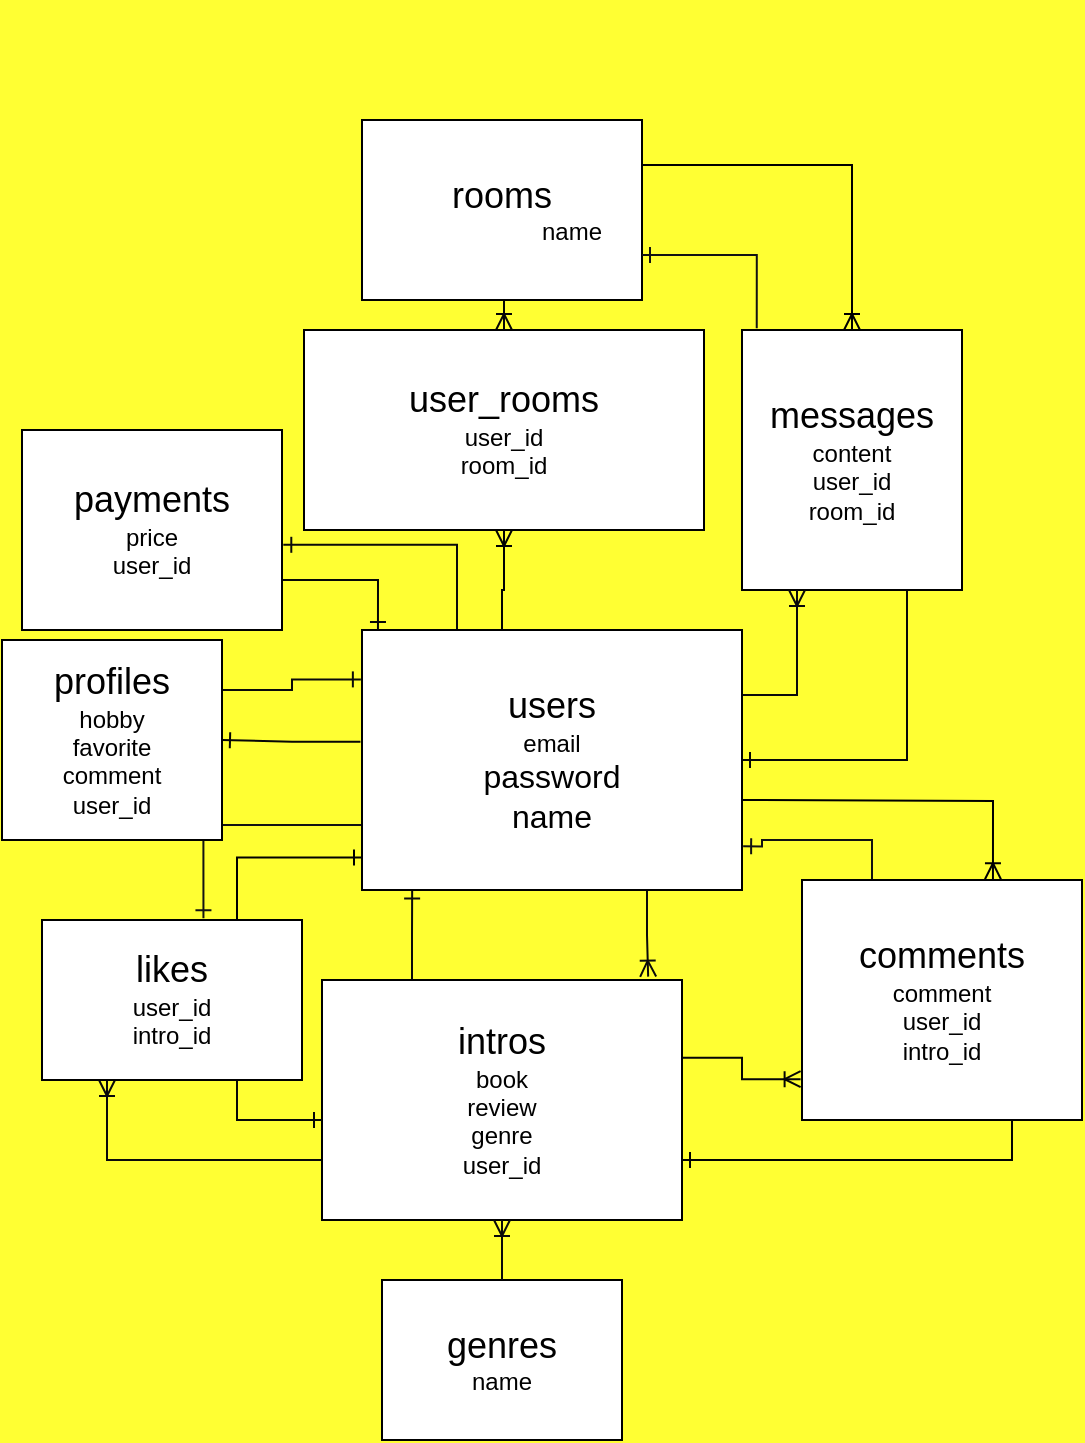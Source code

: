 <mxfile>
    <diagram id="XNWqMAlbxarkoYIoXpmx" name="ページ1">
        <mxGraphModel dx="386" dy="239" grid="1" gridSize="10" guides="1" tooltips="1" connect="1" arrows="1" fold="1" page="1" pageScale="1" pageWidth="827" pageHeight="1169" background="#FFFF33" math="0" shadow="0">
            <root>
                <mxCell id="0"/>
                <mxCell id="1" parent="0"/>
                <mxCell id="22" style="edgeStyle=orthogonalEdgeStyle;rounded=0;orthogonalLoop=1;jettySize=auto;html=1;exitX=0.5;exitY=0;exitDx=0;exitDy=0;endArrow=ERoneToMany;endFill=0;strokeColor=#020303;" parent="1" target="20" edge="1">
                    <mxGeometry relative="1" as="geometry">
                        <mxPoint x="360" y="480" as="sourcePoint"/>
                        <Array as="points">
                            <mxPoint x="360" y="435"/>
                            <mxPoint x="361" y="435"/>
                        </Array>
                    </mxGeometry>
                </mxCell>
                <mxCell id="24" style="edgeStyle=orthogonalEdgeStyle;rounded=0;orthogonalLoop=1;jettySize=auto;html=1;exitX=1;exitY=0.5;exitDx=0;exitDy=0;entryX=0.682;entryY=-0.003;entryDx=0;entryDy=0;entryPerimeter=0;endArrow=ERoneToMany;endFill=0;strokeColor=#000000;" parent="1" target="14" edge="1">
                    <mxGeometry relative="1" as="geometry">
                        <mxPoint x="480" y="540" as="sourcePoint"/>
                    </mxGeometry>
                </mxCell>
                <mxCell id="26" style="edgeStyle=orthogonalEdgeStyle;rounded=0;orthogonalLoop=1;jettySize=auto;html=1;exitX=0.5;exitY=0;exitDx=0;exitDy=0;endArrow=ERoneToMany;endFill=0;" parent="1" edge="1">
                    <mxGeometry relative="1" as="geometry">
                        <mxPoint x="360" y="460" as="targetPoint"/>
                        <mxPoint x="360" y="480" as="sourcePoint"/>
                    </mxGeometry>
                </mxCell>
                <mxCell id="36" style="edgeStyle=orthogonalEdgeStyle;rounded=0;orthogonalLoop=1;jettySize=auto;html=1;exitX=0;exitY=0.75;exitDx=0;exitDy=0;entryX=0.25;entryY=1;entryDx=0;entryDy=0;endArrow=ERoneToMany;endFill=0;strokeColor=#0A0A0A;" parent="1" source="4" target="34" edge="1">
                    <mxGeometry relative="1" as="geometry"/>
                </mxCell>
                <mxCell id="53" style="edgeStyle=orthogonalEdgeStyle;rounded=0;orthogonalLoop=1;jettySize=auto;html=1;exitX=0.25;exitY=0;exitDx=0;exitDy=0;entryX=0.132;entryY=1.002;entryDx=0;entryDy=0;entryPerimeter=0;endArrow=ERone;endFill=0;strokeColor=#0A0A0A;" edge="1" parent="1" source="4" target="27">
                    <mxGeometry relative="1" as="geometry"/>
                </mxCell>
                <mxCell id="4" value="&lt;font style=&quot;font-size: 18px&quot;&gt;intros&lt;/font&gt;&lt;br&gt;book&lt;br&gt;review&lt;br&gt;genre&lt;br&gt;user_id" style="whiteSpace=wrap;html=1;align=center;" parent="1" vertex="1">
                    <mxGeometry x="270" y="630" width="180" height="120" as="geometry"/>
                </mxCell>
                <mxCell id="15" style="edgeStyle=orthogonalEdgeStyle;rounded=0;orthogonalLoop=1;jettySize=auto;html=1;entryX=-0.005;entryY=0.83;entryDx=0;entryDy=0;endArrow=ERoneToMany;endFill=0;strokeColor=#050505;exitX=1.002;exitY=0.324;exitDx=0;exitDy=0;exitPerimeter=0;entryPerimeter=0;" parent="1" source="4" target="14" edge="1">
                    <mxGeometry relative="1" as="geometry">
                        <mxPoint x="490" y="760" as="sourcePoint"/>
                    </mxGeometry>
                </mxCell>
                <mxCell id="6" value="&lt;font style=&quot;font-size: 18px&quot;&gt;genres&lt;/font&gt;&lt;br&gt;name" style="whiteSpace=wrap;html=1;" parent="1" vertex="1">
                    <mxGeometry x="300" y="780" width="120" height="80" as="geometry"/>
                </mxCell>
                <mxCell id="7" style="edgeStyle=orthogonalEdgeStyle;rounded=0;orthogonalLoop=1;jettySize=auto;html=1;exitX=0.5;exitY=0;exitDx=0;exitDy=0;entryX=0.5;entryY=1;entryDx=0;entryDy=0;endArrow=ERoneToMany;endFill=0;strokeColor=#0A0A0A;" parent="1" source="6" target="4" edge="1">
                    <mxGeometry relative="1" as="geometry"/>
                </mxCell>
                <mxCell id="16" style="edgeStyle=orthogonalEdgeStyle;rounded=0;orthogonalLoop=1;jettySize=auto;html=1;exitX=0.75;exitY=1;exitDx=0;exitDy=0;endArrow=ERone;endFill=0;entryX=1;entryY=0.75;entryDx=0;entryDy=0;strokeColor=#020303;" parent="1" source="14" target="4" edge="1">
                    <mxGeometry relative="1" as="geometry">
                        <mxPoint x="720" y="810" as="targetPoint"/>
                    </mxGeometry>
                </mxCell>
                <mxCell id="31" style="edgeStyle=orthogonalEdgeStyle;rounded=0;orthogonalLoop=1;jettySize=auto;html=1;exitX=0.25;exitY=0;exitDx=0;exitDy=0;entryX=1.003;entryY=0.832;entryDx=0;entryDy=0;entryPerimeter=0;endArrow=ERone;endFill=0;strokeColor=#121212;" parent="1" source="14" target="27" edge="1">
                    <mxGeometry relative="1" as="geometry"/>
                </mxCell>
                <mxCell id="14" value="&lt;font&gt;&lt;span style=&quot;font-size: 18px&quot;&gt;comments&lt;/span&gt;&lt;br&gt;&lt;font style=&quot;font-size: 12px&quot;&gt;comment&lt;br&gt;user_id&lt;br&gt;intro_id&lt;/font&gt;&lt;br&gt;&lt;/font&gt;" style="whiteSpace=wrap;html=1;" parent="1" vertex="1">
                    <mxGeometry x="510" y="580" width="140" height="120" as="geometry"/>
                </mxCell>
                <mxCell id="21" style="edgeStyle=orthogonalEdgeStyle;rounded=0;orthogonalLoop=1;jettySize=auto;html=1;exitX=0.5;exitY=1;exitDx=0;exitDy=0;entryX=0.5;entryY=0;entryDx=0;entryDy=0;endArrow=ERoneToMany;endFill=0;strokeColor=#050505;" parent="1" source="19" target="20" edge="1">
                    <mxGeometry relative="1" as="geometry"/>
                </mxCell>
                <mxCell id="32" style="edgeStyle=orthogonalEdgeStyle;rounded=0;orthogonalLoop=1;jettySize=auto;html=1;exitX=1;exitY=0.25;exitDx=0;exitDy=0;entryX=0.5;entryY=0;entryDx=0;entryDy=0;endArrow=ERoneToMany;endFill=0;strokeColor=#000000;" parent="1" source="19" target="25" edge="1">
                    <mxGeometry relative="1" as="geometry"/>
                </mxCell>
                <mxCell id="19" value="&lt;font style=&quot;font-size: 18px&quot;&gt;&lt;br&gt;&lt;br&gt;&lt;br&gt;&lt;br&gt;rooms&lt;br&gt;&lt;/font&gt;&amp;nbsp; &amp;nbsp; &amp;nbsp; &amp;nbsp; &amp;nbsp; &amp;nbsp; &amp;nbsp; &amp;nbsp; &amp;nbsp; &amp;nbsp; &amp;nbsp; &amp;nbsp; &amp;nbsp; name&amp;nbsp; &amp;nbsp; &amp;nbsp; &amp;nbsp; &amp;nbsp; &amp;nbsp; &amp;nbsp; &amp;nbsp; &amp;nbsp; &amp;nbsp; &amp;nbsp; &amp;nbsp; &amp;nbsp; &amp;nbsp; &amp;nbsp; &amp;nbsp; &amp;nbsp; &amp;nbsp;&lt;br&gt;&lt;br&gt;&amp;nbsp; &amp;nbsp;&lt;br&gt;&lt;br&gt;&amp;nbsp;&lt;br&gt;&amp;nbsp;" style="whiteSpace=wrap;html=1;" parent="1" vertex="1">
                    <mxGeometry x="290" y="200" width="140" height="90" as="geometry"/>
                </mxCell>
                <mxCell id="20" value="&lt;font style=&quot;font-size: 18px&quot;&gt;user_rooms&lt;/font&gt;&lt;br&gt;user_id&lt;br&gt;room_id" style="whiteSpace=wrap;html=1;" parent="1" vertex="1">
                    <mxGeometry x="261" y="305" width="200" height="100" as="geometry"/>
                </mxCell>
                <mxCell id="33" style="edgeStyle=orthogonalEdgeStyle;rounded=0;orthogonalLoop=1;jettySize=auto;html=1;exitX=0.067;exitY=-0.007;exitDx=0;exitDy=0;entryX=1;entryY=0.75;entryDx=0;entryDy=0;endArrow=ERone;endFill=0;strokeColor=#121212;exitPerimeter=0;" parent="1" source="25" target="19" edge="1">
                    <mxGeometry relative="1" as="geometry"/>
                </mxCell>
                <mxCell id="42" style="edgeStyle=orthogonalEdgeStyle;rounded=0;orthogonalLoop=1;jettySize=auto;html=1;exitX=0.75;exitY=1;exitDx=0;exitDy=0;entryX=1;entryY=0.5;entryDx=0;entryDy=0;endArrow=ERone;endFill=0;strokeColor=#070807;" parent="1" source="25" target="27" edge="1">
                    <mxGeometry relative="1" as="geometry"/>
                </mxCell>
                <mxCell id="25" value="&lt;font style=&quot;font-size: 18px&quot;&gt;messages&lt;/font&gt;&lt;br&gt;content&lt;br&gt;user_id&lt;br&gt;room_id" style="whiteSpace=wrap;html=1;" parent="1" vertex="1">
                    <mxGeometry x="480" y="305" width="110" height="130" as="geometry"/>
                </mxCell>
                <mxCell id="38" style="edgeStyle=orthogonalEdgeStyle;rounded=0;orthogonalLoop=1;jettySize=auto;html=1;exitX=0;exitY=0.75;exitDx=0;exitDy=0;entryX=0.621;entryY=-0.011;entryDx=0;entryDy=0;entryPerimeter=0;endArrow=ERone;endFill=0;strokeColor=#121212;" parent="1" source="27" target="34" edge="1">
                    <mxGeometry relative="1" as="geometry"/>
                </mxCell>
                <mxCell id="41" style="edgeStyle=orthogonalEdgeStyle;rounded=0;orthogonalLoop=1;jettySize=auto;html=1;exitX=-0.004;exitY=0.43;exitDx=0;exitDy=0;entryX=1;entryY=0.5;entryDx=0;entryDy=0;endArrow=ERone;endFill=0;strokeColor=#050505;exitPerimeter=0;" parent="1" source="27" target="39" edge="1">
                    <mxGeometry relative="1" as="geometry"/>
                </mxCell>
                <mxCell id="43" style="edgeStyle=orthogonalEdgeStyle;rounded=0;orthogonalLoop=1;jettySize=auto;html=1;exitX=1;exitY=0.25;exitDx=0;exitDy=0;entryX=0.25;entryY=1;entryDx=0;entryDy=0;endArrow=ERoneToMany;endFill=0;strokeColor=#0A0A0A;" parent="1" source="27" target="25" edge="1">
                    <mxGeometry relative="1" as="geometry"/>
                </mxCell>
                <mxCell id="46" style="edgeStyle=orthogonalEdgeStyle;rounded=0;orthogonalLoop=1;jettySize=auto;html=1;exitX=0.25;exitY=0;exitDx=0;exitDy=0;entryX=1.005;entryY=0.574;entryDx=0;entryDy=0;entryPerimeter=0;strokeColor=#0A0A0A;endArrow=ERone;endFill=0;" parent="1" source="27" target="44" edge="1">
                    <mxGeometry relative="1" as="geometry"/>
                </mxCell>
                <mxCell id="54" style="edgeStyle=orthogonalEdgeStyle;rounded=0;orthogonalLoop=1;jettySize=auto;html=1;exitX=0.75;exitY=1;exitDx=0;exitDy=0;entryX=0.906;entryY=-0.014;entryDx=0;entryDy=0;entryPerimeter=0;endArrow=ERoneToMany;endFill=0;strokeColor=#0A0A0A;" edge="1" parent="1" source="27" target="4">
                    <mxGeometry relative="1" as="geometry"/>
                </mxCell>
                <mxCell id="27" value="&lt;div&gt;&lt;span&gt;&lt;font style=&quot;font-size: 18px&quot;&gt;users&lt;/font&gt;&lt;/span&gt;&lt;/div&gt;&lt;div&gt;&lt;span&gt;&lt;font style=&quot;font-size: 12px&quot;&gt;email&lt;/font&gt;&lt;/span&gt;&lt;/div&gt;&lt;div&gt;&lt;span&gt;&lt;font size=&quot;3&quot;&gt;password&lt;/font&gt;&lt;/span&gt;&lt;/div&gt;&lt;div&gt;&lt;span&gt;&lt;font size=&quot;3&quot;&gt;name&lt;/font&gt;&lt;/span&gt;&lt;/div&gt;" style="whiteSpace=wrap;html=1;align=center;" parent="1" vertex="1">
                    <mxGeometry x="290" y="455" width="190" height="130" as="geometry"/>
                </mxCell>
                <mxCell id="35" style="edgeStyle=orthogonalEdgeStyle;rounded=0;orthogonalLoop=1;jettySize=auto;html=1;exitX=0.75;exitY=1;exitDx=0;exitDy=0;endArrow=ERone;endFill=0;strokeColor=#070807;entryX=0;entryY=0.583;entryDx=0;entryDy=0;entryPerimeter=0;" parent="1" source="34" target="4" edge="1">
                    <mxGeometry relative="1" as="geometry">
                        <mxPoint x="237" y="730" as="targetPoint"/>
                    </mxGeometry>
                </mxCell>
                <mxCell id="37" style="edgeStyle=orthogonalEdgeStyle;rounded=0;orthogonalLoop=1;jettySize=auto;html=1;exitX=0.75;exitY=0;exitDx=0;exitDy=0;entryX=0;entryY=0.875;entryDx=0;entryDy=0;entryPerimeter=0;endArrow=ERone;endFill=0;strokeColor=#000000;" parent="1" source="34" target="27" edge="1">
                    <mxGeometry relative="1" as="geometry"/>
                </mxCell>
                <mxCell id="34" value="&lt;font style=&quot;font-size: 18px&quot;&gt;likes&lt;/font&gt;&lt;br&gt;user_id&lt;br&gt;intro_id" style="whiteSpace=wrap;html=1;" parent="1" vertex="1">
                    <mxGeometry x="130" y="600" width="130" height="80" as="geometry"/>
                </mxCell>
                <mxCell id="49" style="edgeStyle=orthogonalEdgeStyle;rounded=0;orthogonalLoop=1;jettySize=auto;html=1;exitX=1;exitY=0.25;exitDx=0;exitDy=0;entryX=-0.003;entryY=0.19;entryDx=0;entryDy=0;entryPerimeter=0;endArrow=ERone;endFill=0;strokeColor=#0A0A0A;" edge="1" parent="1" source="39" target="27">
                    <mxGeometry relative="1" as="geometry"/>
                </mxCell>
                <mxCell id="39" value="&lt;font style=&quot;font-size: 18px&quot;&gt;profiles&lt;br&gt;&lt;/font&gt;hobby&lt;br&gt;favorite&lt;br&gt;comment&lt;br&gt;user_id" style="whiteSpace=wrap;html=1;" parent="1" vertex="1">
                    <mxGeometry x="110" y="460" width="110" height="100" as="geometry"/>
                </mxCell>
                <mxCell id="45" style="edgeStyle=orthogonalEdgeStyle;rounded=0;orthogonalLoop=1;jettySize=auto;html=1;exitX=1;exitY=0.75;exitDx=0;exitDy=0;entryX=0.042;entryY=0;entryDx=0;entryDy=0;entryPerimeter=0;strokeColor=#070807;endArrow=ERone;endFill=0;" parent="1" source="44" target="27" edge="1">
                    <mxGeometry relative="1" as="geometry"/>
                </mxCell>
                <mxCell id="44" value="&lt;font style=&quot;font-size: 18px&quot;&gt;payments&lt;br&gt;&lt;/font&gt;price&lt;br&gt;user_id" style="whiteSpace=wrap;html=1;" parent="1" vertex="1">
                    <mxGeometry x="120" y="355" width="130" height="100" as="geometry"/>
                </mxCell>
            </root>
        </mxGraphModel>
    </diagram>
</mxfile>